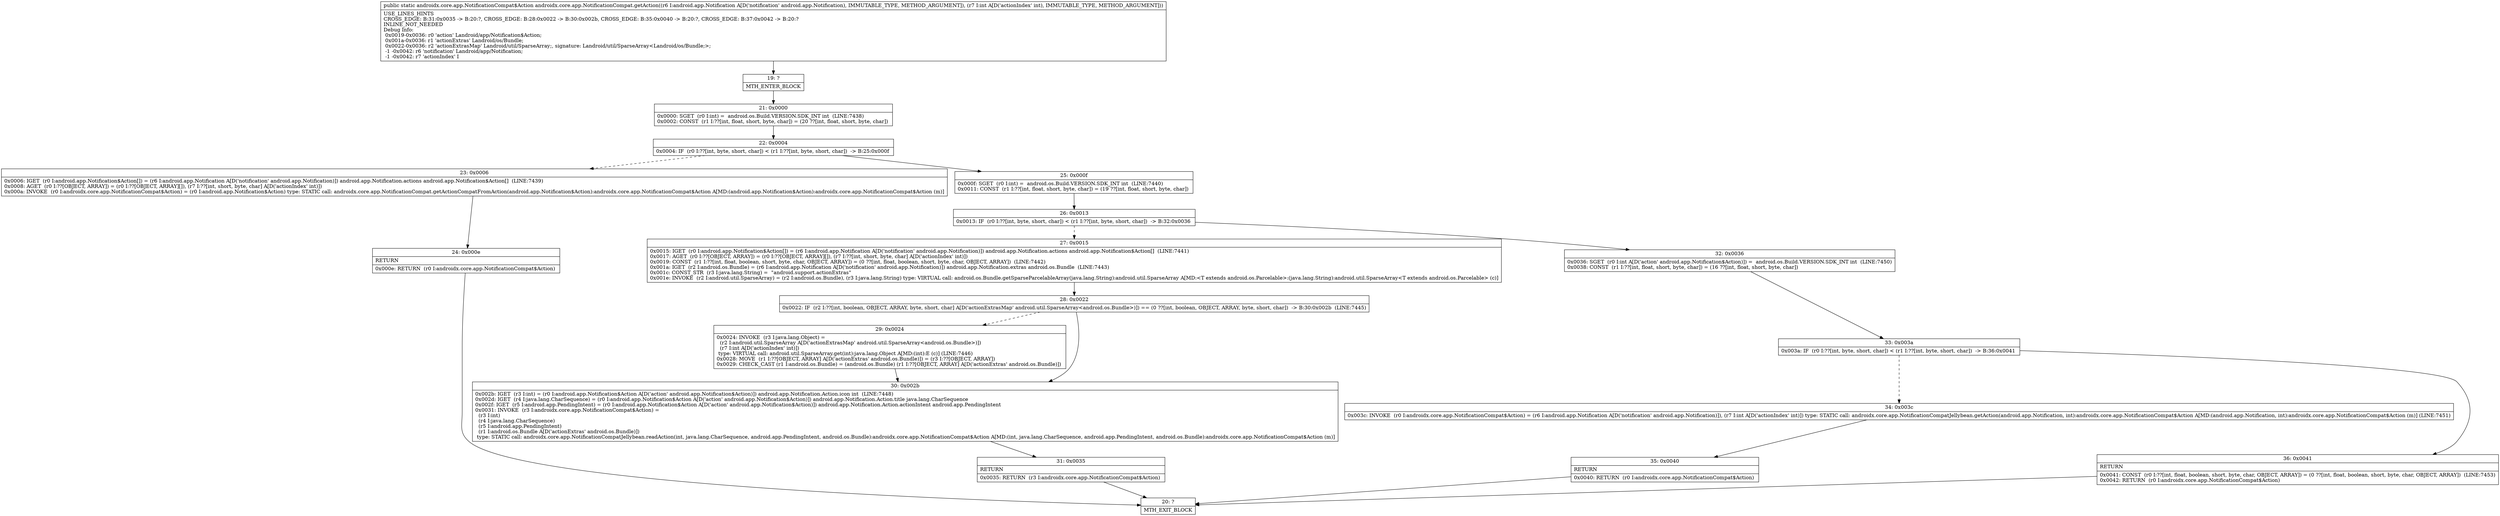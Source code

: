 digraph "CFG forandroidx.core.app.NotificationCompat.getAction(Landroid\/app\/Notification;I)Landroidx\/core\/app\/NotificationCompat$Action;" {
Node_19 [shape=record,label="{19\:\ ?|MTH_ENTER_BLOCK\l}"];
Node_21 [shape=record,label="{21\:\ 0x0000|0x0000: SGET  (r0 I:int) =  android.os.Build.VERSION.SDK_INT int  (LINE:7438)\l0x0002: CONST  (r1 I:??[int, float, short, byte, char]) = (20 ??[int, float, short, byte, char]) \l}"];
Node_22 [shape=record,label="{22\:\ 0x0004|0x0004: IF  (r0 I:??[int, byte, short, char]) \< (r1 I:??[int, byte, short, char])  \-\> B:25:0x000f \l}"];
Node_23 [shape=record,label="{23\:\ 0x0006|0x0006: IGET  (r0 I:android.app.Notification$Action[]) = (r6 I:android.app.Notification A[D('notification' android.app.Notification)]) android.app.Notification.actions android.app.Notification$Action[]  (LINE:7439)\l0x0008: AGET  (r0 I:??[OBJECT, ARRAY]) = (r0 I:??[OBJECT, ARRAY][]), (r7 I:??[int, short, byte, char] A[D('actionIndex' int)]) \l0x000a: INVOKE  (r0 I:androidx.core.app.NotificationCompat$Action) = (r0 I:android.app.Notification$Action) type: STATIC call: androidx.core.app.NotificationCompat.getActionCompatFromAction(android.app.Notification$Action):androidx.core.app.NotificationCompat$Action A[MD:(android.app.Notification$Action):androidx.core.app.NotificationCompat$Action (m)]\l}"];
Node_24 [shape=record,label="{24\:\ 0x000e|RETURN\l|0x000e: RETURN  (r0 I:androidx.core.app.NotificationCompat$Action) \l}"];
Node_20 [shape=record,label="{20\:\ ?|MTH_EXIT_BLOCK\l}"];
Node_25 [shape=record,label="{25\:\ 0x000f|0x000f: SGET  (r0 I:int) =  android.os.Build.VERSION.SDK_INT int  (LINE:7440)\l0x0011: CONST  (r1 I:??[int, float, short, byte, char]) = (19 ??[int, float, short, byte, char]) \l}"];
Node_26 [shape=record,label="{26\:\ 0x0013|0x0013: IF  (r0 I:??[int, byte, short, char]) \< (r1 I:??[int, byte, short, char])  \-\> B:32:0x0036 \l}"];
Node_27 [shape=record,label="{27\:\ 0x0015|0x0015: IGET  (r0 I:android.app.Notification$Action[]) = (r6 I:android.app.Notification A[D('notification' android.app.Notification)]) android.app.Notification.actions android.app.Notification$Action[]  (LINE:7441)\l0x0017: AGET  (r0 I:??[OBJECT, ARRAY]) = (r0 I:??[OBJECT, ARRAY][]), (r7 I:??[int, short, byte, char] A[D('actionIndex' int)]) \l0x0019: CONST  (r1 I:??[int, float, boolean, short, byte, char, OBJECT, ARRAY]) = (0 ??[int, float, boolean, short, byte, char, OBJECT, ARRAY])  (LINE:7442)\l0x001a: IGET  (r2 I:android.os.Bundle) = (r6 I:android.app.Notification A[D('notification' android.app.Notification)]) android.app.Notification.extras android.os.Bundle  (LINE:7443)\l0x001c: CONST_STR  (r3 I:java.lang.String) =  \"android.support.actionExtras\" \l0x001e: INVOKE  (r2 I:android.util.SparseArray) = (r2 I:android.os.Bundle), (r3 I:java.lang.String) type: VIRTUAL call: android.os.Bundle.getSparseParcelableArray(java.lang.String):android.util.SparseArray A[MD:\<T extends android.os.Parcelable\>:(java.lang.String):android.util.SparseArray\<T extends android.os.Parcelable\> (c)]\l}"];
Node_28 [shape=record,label="{28\:\ 0x0022|0x0022: IF  (r2 I:??[int, boolean, OBJECT, ARRAY, byte, short, char] A[D('actionExtrasMap' android.util.SparseArray\<android.os.Bundle\>)]) == (0 ??[int, boolean, OBJECT, ARRAY, byte, short, char])  \-\> B:30:0x002b  (LINE:7445)\l}"];
Node_29 [shape=record,label="{29\:\ 0x0024|0x0024: INVOKE  (r3 I:java.lang.Object) = \l  (r2 I:android.util.SparseArray A[D('actionExtrasMap' android.util.SparseArray\<android.os.Bundle\>)])\l  (r7 I:int A[D('actionIndex' int)])\l type: VIRTUAL call: android.util.SparseArray.get(int):java.lang.Object A[MD:(int):E (c)] (LINE:7446)\l0x0028: MOVE  (r1 I:??[OBJECT, ARRAY] A[D('actionExtras' android.os.Bundle)]) = (r3 I:??[OBJECT, ARRAY]) \l0x0029: CHECK_CAST (r1 I:android.os.Bundle) = (android.os.Bundle) (r1 I:??[OBJECT, ARRAY] A[D('actionExtras' android.os.Bundle)]) \l}"];
Node_30 [shape=record,label="{30\:\ 0x002b|0x002b: IGET  (r3 I:int) = (r0 I:android.app.Notification$Action A[D('action' android.app.Notification$Action)]) android.app.Notification.Action.icon int  (LINE:7448)\l0x002d: IGET  (r4 I:java.lang.CharSequence) = (r0 I:android.app.Notification$Action A[D('action' android.app.Notification$Action)]) android.app.Notification.Action.title java.lang.CharSequence \l0x002f: IGET  (r5 I:android.app.PendingIntent) = (r0 I:android.app.Notification$Action A[D('action' android.app.Notification$Action)]) android.app.Notification.Action.actionIntent android.app.PendingIntent \l0x0031: INVOKE  (r3 I:androidx.core.app.NotificationCompat$Action) = \l  (r3 I:int)\l  (r4 I:java.lang.CharSequence)\l  (r5 I:android.app.PendingIntent)\l  (r1 I:android.os.Bundle A[D('actionExtras' android.os.Bundle)])\l type: STATIC call: androidx.core.app.NotificationCompatJellybean.readAction(int, java.lang.CharSequence, android.app.PendingIntent, android.os.Bundle):androidx.core.app.NotificationCompat$Action A[MD:(int, java.lang.CharSequence, android.app.PendingIntent, android.os.Bundle):androidx.core.app.NotificationCompat$Action (m)]\l}"];
Node_31 [shape=record,label="{31\:\ 0x0035|RETURN\l|0x0035: RETURN  (r3 I:androidx.core.app.NotificationCompat$Action) \l}"];
Node_32 [shape=record,label="{32\:\ 0x0036|0x0036: SGET  (r0 I:int A[D('action' android.app.Notification$Action)]) =  android.os.Build.VERSION.SDK_INT int  (LINE:7450)\l0x0038: CONST  (r1 I:??[int, float, short, byte, char]) = (16 ??[int, float, short, byte, char]) \l}"];
Node_33 [shape=record,label="{33\:\ 0x003a|0x003a: IF  (r0 I:??[int, byte, short, char]) \< (r1 I:??[int, byte, short, char])  \-\> B:36:0x0041 \l}"];
Node_34 [shape=record,label="{34\:\ 0x003c|0x003c: INVOKE  (r0 I:androidx.core.app.NotificationCompat$Action) = (r6 I:android.app.Notification A[D('notification' android.app.Notification)]), (r7 I:int A[D('actionIndex' int)]) type: STATIC call: androidx.core.app.NotificationCompatJellybean.getAction(android.app.Notification, int):androidx.core.app.NotificationCompat$Action A[MD:(android.app.Notification, int):androidx.core.app.NotificationCompat$Action (m)] (LINE:7451)\l}"];
Node_35 [shape=record,label="{35\:\ 0x0040|RETURN\l|0x0040: RETURN  (r0 I:androidx.core.app.NotificationCompat$Action) \l}"];
Node_36 [shape=record,label="{36\:\ 0x0041|RETURN\l|0x0041: CONST  (r0 I:??[int, float, boolean, short, byte, char, OBJECT, ARRAY]) = (0 ??[int, float, boolean, short, byte, char, OBJECT, ARRAY])  (LINE:7453)\l0x0042: RETURN  (r0 I:androidx.core.app.NotificationCompat$Action) \l}"];
MethodNode[shape=record,label="{public static androidx.core.app.NotificationCompat$Action androidx.core.app.NotificationCompat.getAction((r6 I:android.app.Notification A[D('notification' android.app.Notification), IMMUTABLE_TYPE, METHOD_ARGUMENT]), (r7 I:int A[D('actionIndex' int), IMMUTABLE_TYPE, METHOD_ARGUMENT]))  | USE_LINES_HINTS\lCROSS_EDGE: B:31:0x0035 \-\> B:20:?, CROSS_EDGE: B:28:0x0022 \-\> B:30:0x002b, CROSS_EDGE: B:35:0x0040 \-\> B:20:?, CROSS_EDGE: B:37:0x0042 \-\> B:20:?\lINLINE_NOT_NEEDED\lDebug Info:\l  0x0019\-0x0036: r0 'action' Landroid\/app\/Notification$Action;\l  0x001a\-0x0036: r1 'actionExtras' Landroid\/os\/Bundle;\l  0x0022\-0x0036: r2 'actionExtrasMap' Landroid\/util\/SparseArray;, signature: Landroid\/util\/SparseArray\<Landroid\/os\/Bundle;\>;\l  \-1 \-0x0042: r6 'notification' Landroid\/app\/Notification;\l  \-1 \-0x0042: r7 'actionIndex' I\l}"];
MethodNode -> Node_19;Node_19 -> Node_21;
Node_21 -> Node_22;
Node_22 -> Node_23[style=dashed];
Node_22 -> Node_25;
Node_23 -> Node_24;
Node_24 -> Node_20;
Node_25 -> Node_26;
Node_26 -> Node_27[style=dashed];
Node_26 -> Node_32;
Node_27 -> Node_28;
Node_28 -> Node_29[style=dashed];
Node_28 -> Node_30;
Node_29 -> Node_30;
Node_30 -> Node_31;
Node_31 -> Node_20;
Node_32 -> Node_33;
Node_33 -> Node_34[style=dashed];
Node_33 -> Node_36;
Node_34 -> Node_35;
Node_35 -> Node_20;
Node_36 -> Node_20;
}

